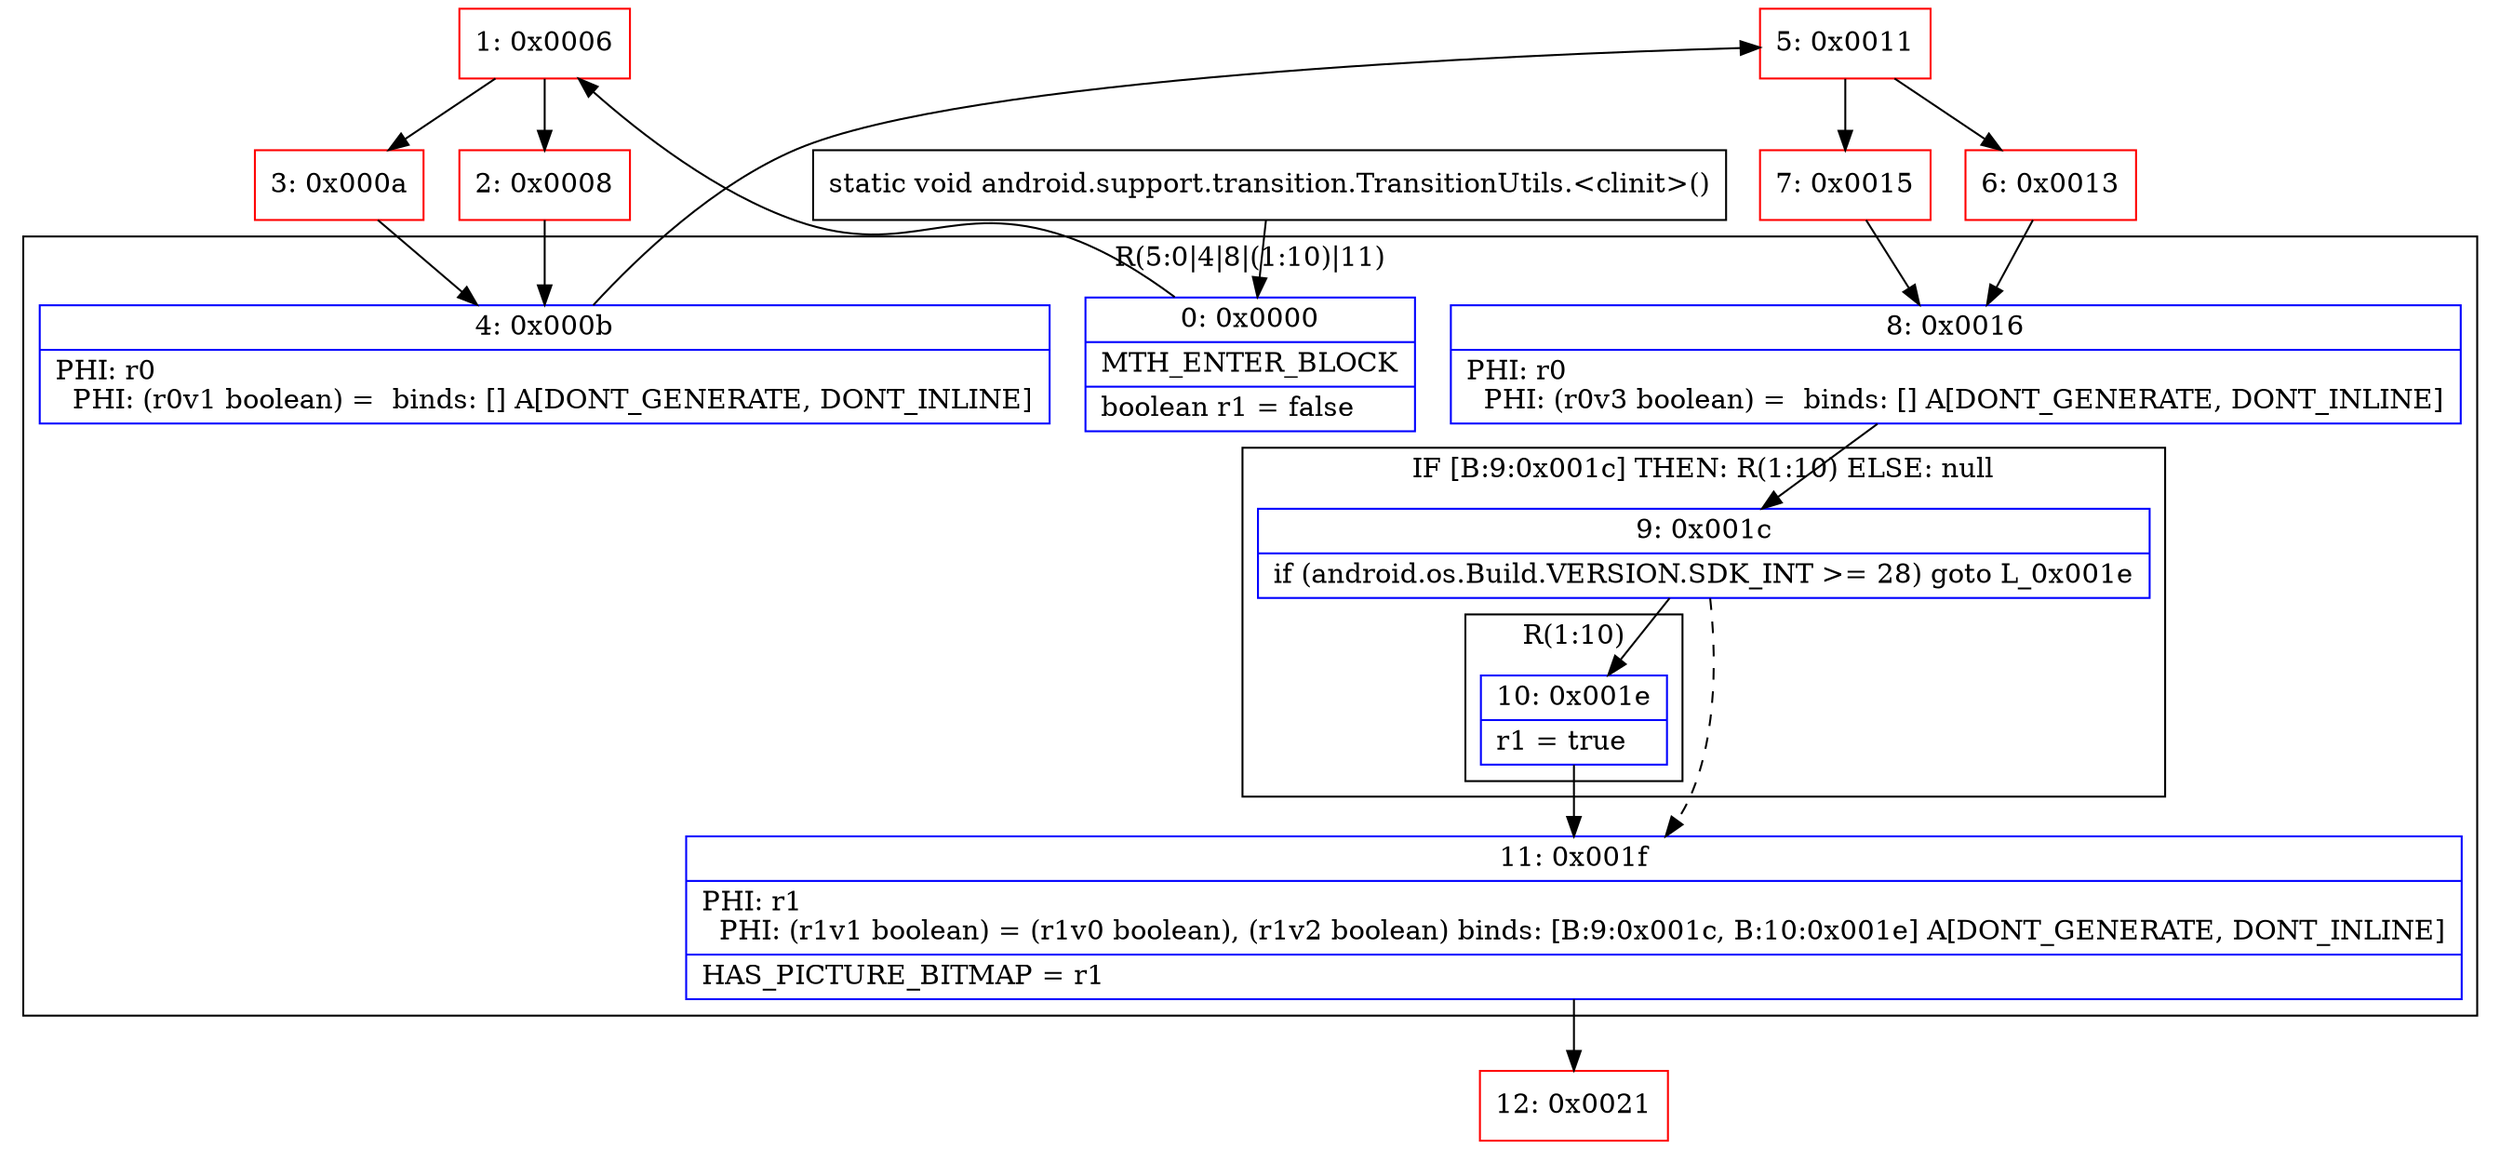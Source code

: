 digraph "CFG forandroid.support.transition.TransitionUtils.\<clinit\>()V" {
subgraph cluster_Region_1271074977 {
label = "R(5:0|4|8|(1:10)|11)";
node [shape=record,color=blue];
Node_0 [shape=record,label="{0\:\ 0x0000|MTH_ENTER_BLOCK\l|boolean r1 = false\l}"];
Node_4 [shape=record,label="{4\:\ 0x000b|PHI: r0 \l  PHI: (r0v1 boolean) =  binds: [] A[DONT_GENERATE, DONT_INLINE]\l}"];
Node_8 [shape=record,label="{8\:\ 0x0016|PHI: r0 \l  PHI: (r0v3 boolean) =  binds: [] A[DONT_GENERATE, DONT_INLINE]\l}"];
subgraph cluster_IfRegion_468256273 {
label = "IF [B:9:0x001c] THEN: R(1:10) ELSE: null";
node [shape=record,color=blue];
Node_9 [shape=record,label="{9\:\ 0x001c|if (android.os.Build.VERSION.SDK_INT \>= 28) goto L_0x001e\l}"];
subgraph cluster_Region_85730753 {
label = "R(1:10)";
node [shape=record,color=blue];
Node_10 [shape=record,label="{10\:\ 0x001e|r1 = true\l}"];
}
}
Node_11 [shape=record,label="{11\:\ 0x001f|PHI: r1 \l  PHI: (r1v1 boolean) = (r1v0 boolean), (r1v2 boolean) binds: [B:9:0x001c, B:10:0x001e] A[DONT_GENERATE, DONT_INLINE]\l|HAS_PICTURE_BITMAP = r1\l}"];
}
Node_1 [shape=record,color=red,label="{1\:\ 0x0006}"];
Node_2 [shape=record,color=red,label="{2\:\ 0x0008}"];
Node_3 [shape=record,color=red,label="{3\:\ 0x000a}"];
Node_5 [shape=record,color=red,label="{5\:\ 0x0011}"];
Node_6 [shape=record,color=red,label="{6\:\ 0x0013}"];
Node_7 [shape=record,color=red,label="{7\:\ 0x0015}"];
Node_12 [shape=record,color=red,label="{12\:\ 0x0021}"];
MethodNode[shape=record,label="{static void android.support.transition.TransitionUtils.\<clinit\>() }"];
MethodNode -> Node_0;
Node_0 -> Node_1;
Node_4 -> Node_5;
Node_8 -> Node_9;
Node_9 -> Node_10;
Node_9 -> Node_11[style=dashed];
Node_10 -> Node_11;
Node_11 -> Node_12;
Node_1 -> Node_2;
Node_1 -> Node_3;
Node_2 -> Node_4;
Node_3 -> Node_4;
Node_5 -> Node_6;
Node_5 -> Node_7;
Node_6 -> Node_8;
Node_7 -> Node_8;
}

